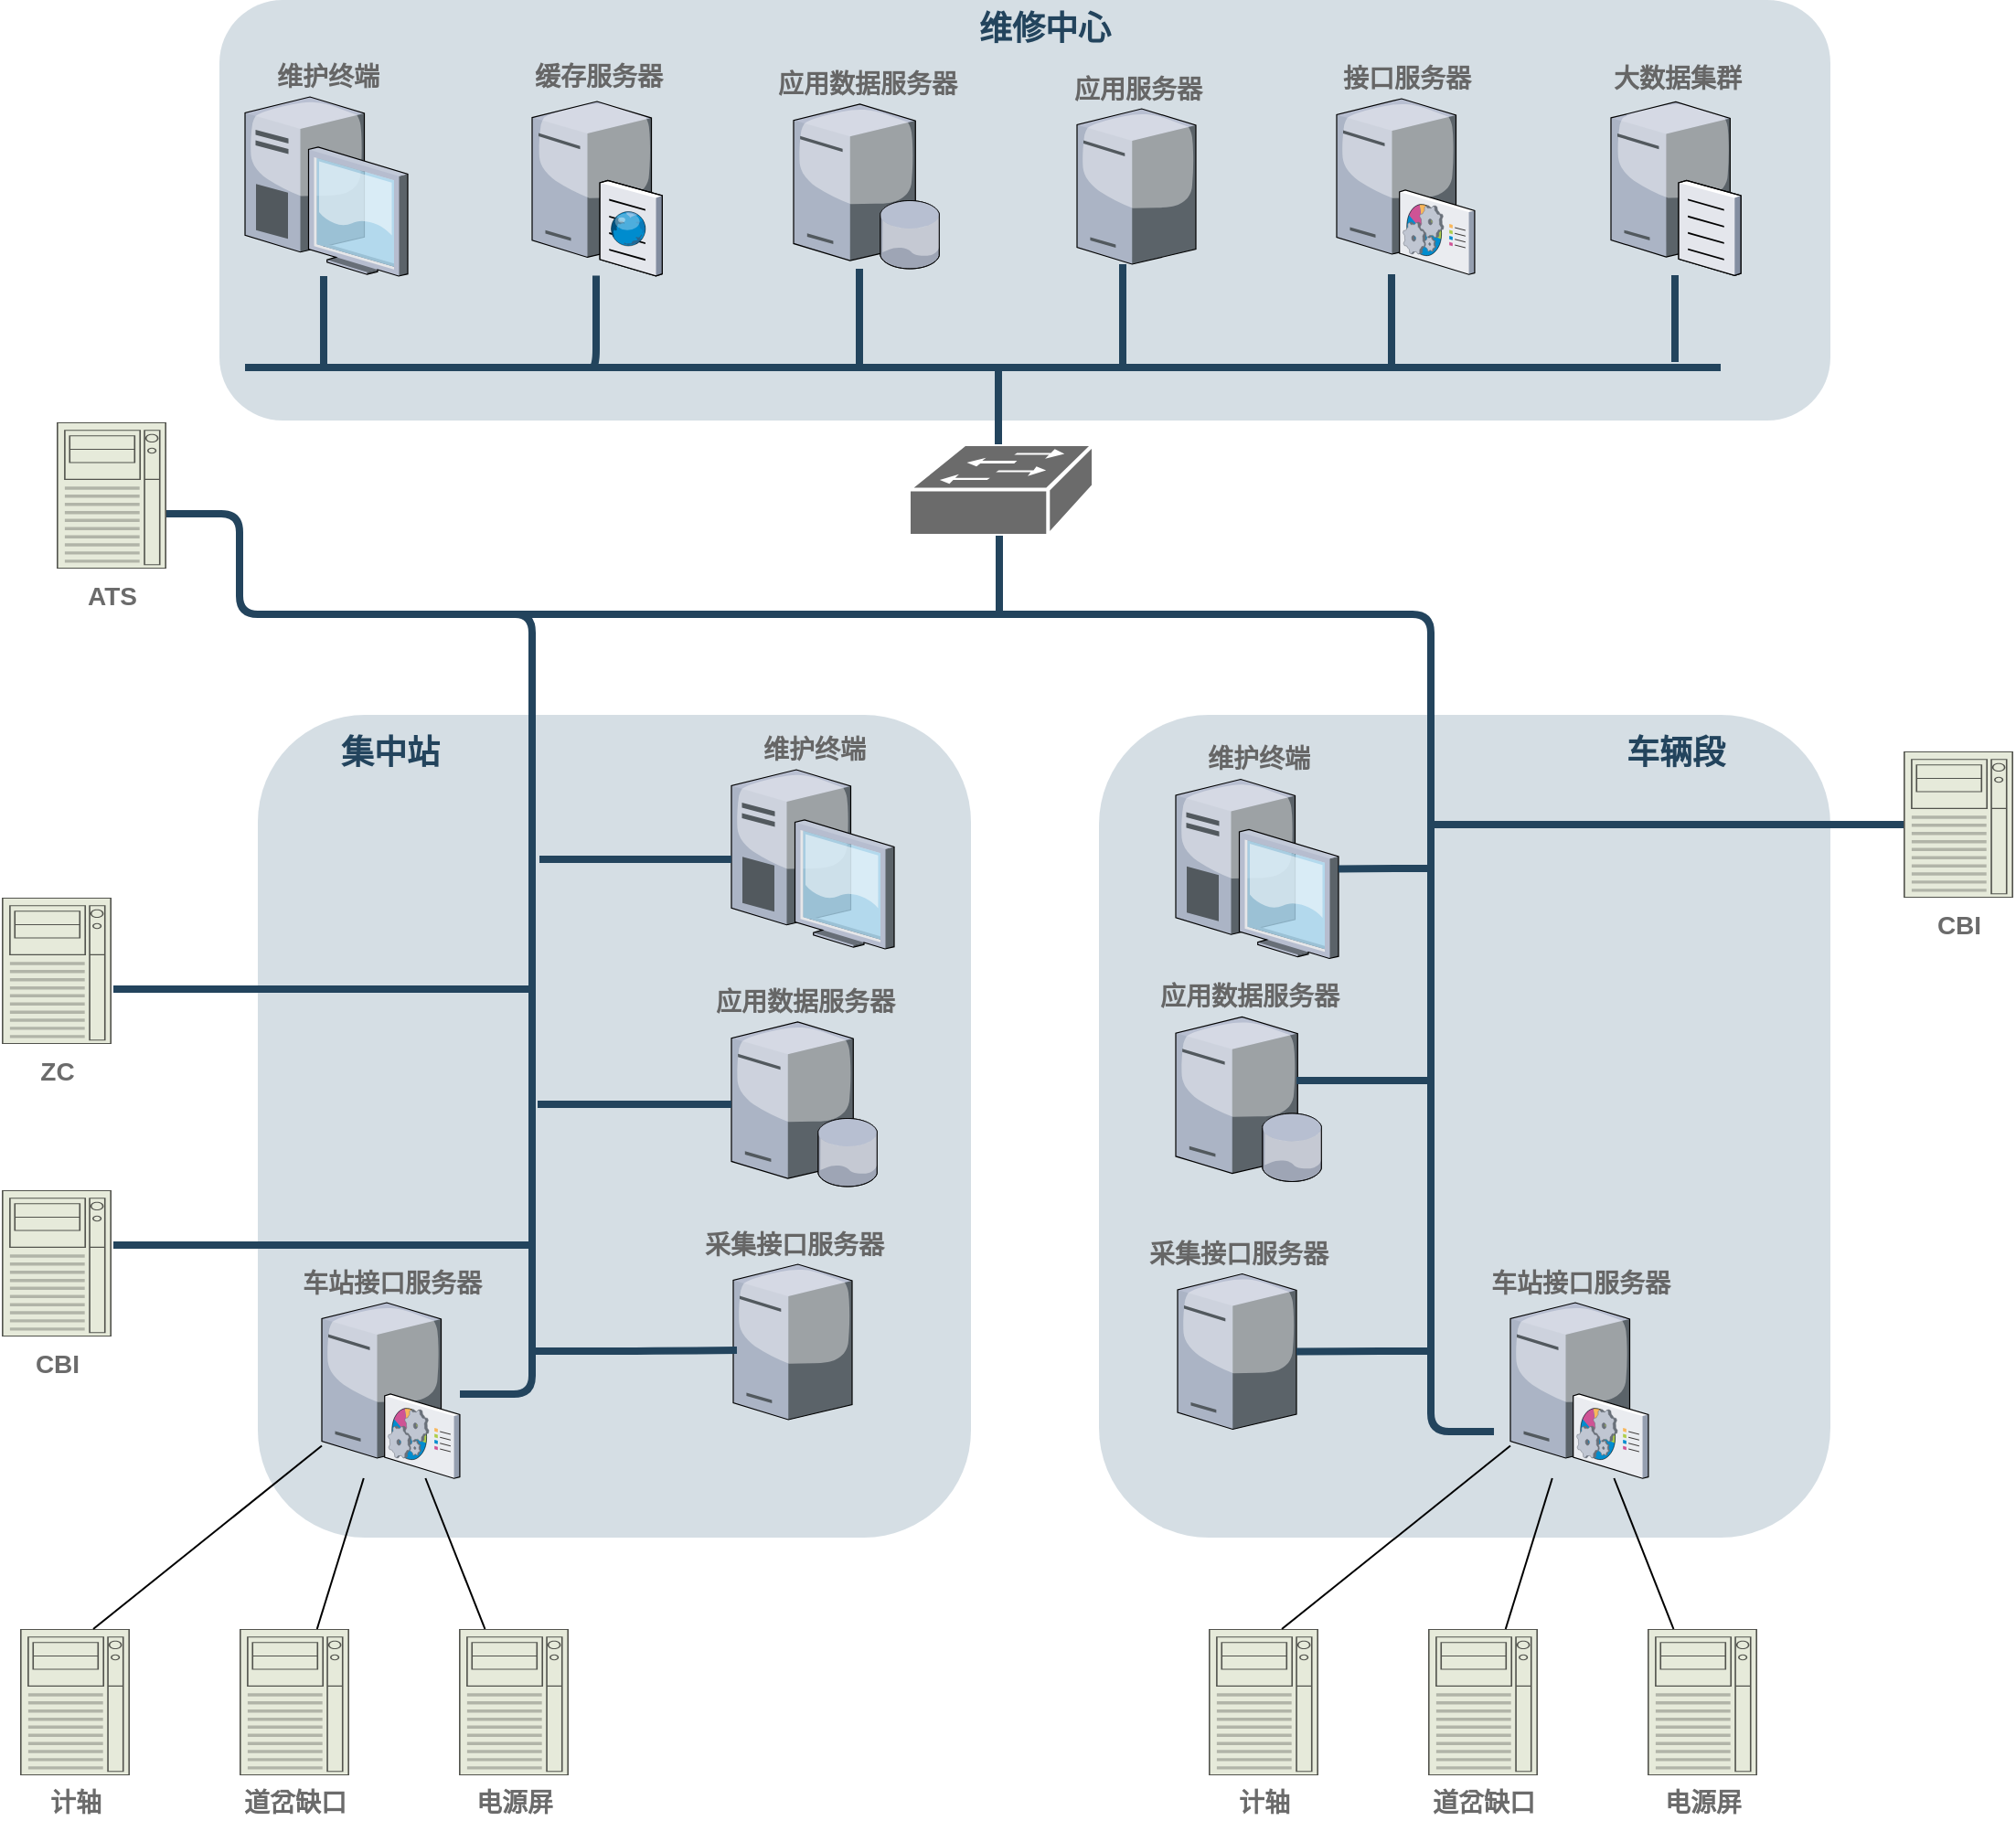 <mxfile version="22.1.18" type="github">
  <diagram id="6a731a19-8d31-9384-78a2-239565b7b9f0" name="Page-1">
    <mxGraphModel dx="2253" dy="738" grid="1" gridSize="10" guides="1" tooltips="1" connect="1" arrows="1" fold="1" page="1" pageScale="1" pageWidth="827" pageHeight="1169" background="none" math="0" shadow="0">
      <root>
        <mxCell id="0" />
        <mxCell id="1" parent="0" />
        <mxCell id="2095" value="" style="rounded=1;whiteSpace=wrap;html=1;strokeColor=none;fillColor=#BAC8D3;fontSize=24;fontColor=#23445D;align=center;opacity=60;" parent="1" vertex="1">
          <mxGeometry x="39" y="9" width="881" height="230" as="geometry" />
        </mxCell>
        <mxCell id="2107" value="" style="shape=mxgraph.cisco.switches.workgroup_switch;html=1;dashed=0;fillColor=#6B6B6B;strokeColor=#ffffff;strokeWidth=2;verticalLabelPosition=bottom;verticalAlign=top;fontFamily=Helvetica;fontSize=36;fontColor=#FFB366" parent="1" vertex="1">
          <mxGeometry x="416" y="252" width="101" height="50" as="geometry" />
        </mxCell>
        <mxCell id="2152" value="" style="line;html=1;strokeColor=#23445D;" parent="1" vertex="1">
          <mxGeometry x="53" y="205" width="807" height="10" as="geometry" />
        </mxCell>
        <mxCell id="2155" value="" style="edgeStyle=elbowEdgeStyle;elbow=horizontal;endArrow=none;html=1;strokeColor=#23445D;endFill=0;strokeWidth=4;rounded=1" parent="1" target="vkNKLQlULWIMrCskGfcK-2239" edge="1">
          <mxGeometry width="100" height="100" relative="1" as="geometry">
            <mxPoint x="533" y="210" as="sourcePoint" />
            <mxPoint x="533" y="157" as="targetPoint" />
          </mxGeometry>
        </mxCell>
        <mxCell id="2159" value="" style="edgeStyle=elbowEdgeStyle;elbow=horizontal;endArrow=none;html=1;strokeColor=#23445D;endFill=0;strokeWidth=4;rounded=1;" parent="1" target="vkNKLQlULWIMrCskGfcK-2234" edge="1">
          <mxGeometry width="100" height="100" relative="1" as="geometry">
            <mxPoint x="389" y="210" as="sourcePoint" />
            <mxPoint x="389" y="157" as="targetPoint" />
            <Array as="points">
              <mxPoint x="389" y="180" />
            </Array>
          </mxGeometry>
        </mxCell>
        <mxCell id="2160" value="" style="edgeStyle=elbowEdgeStyle;elbow=horizontal;endArrow=none;html=1;strokeColor=#23445D;endFill=0;strokeWidth=4;rounded=1;" parent="1" target="vkNKLQlULWIMrCskGfcK-2237" edge="1">
          <mxGeometry width="100" height="100" relative="1" as="geometry">
            <mxPoint x="240" y="210" as="sourcePoint" />
            <mxPoint x="245" y="157" as="targetPoint" />
            <Array as="points">
              <mxPoint x="245" y="180" />
            </Array>
          </mxGeometry>
        </mxCell>
        <mxCell id="2161" value="" style="edgeStyle=elbowEdgeStyle;elbow=horizontal;endArrow=none;html=1;strokeColor=#23445D;endFill=0;strokeWidth=4;rounded=1" parent="1" target="vkNKLQlULWIMrCskGfcK-2240" edge="1">
          <mxGeometry width="100" height="100" relative="1" as="geometry">
            <mxPoint x="96" y="210" as="sourcePoint" />
            <mxPoint x="96" y="157" as="targetPoint" />
          </mxGeometry>
        </mxCell>
        <mxCell id="2162" value="" style="edgeStyle=elbowEdgeStyle;elbow=horizontal;endArrow=none;html=1;strokeColor=#23445D;endFill=0;strokeWidth=4;rounded=1" parent="1" target="2107" edge="1">
          <mxGeometry width="100" height="100" relative="1" as="geometry">
            <mxPoint x="465" y="210" as="sourcePoint" />
            <mxPoint x="465" y="240" as="targetPoint" />
          </mxGeometry>
        </mxCell>
        <mxCell id="2163" value="" style="edgeStyle=elbowEdgeStyle;elbow=horizontal;endArrow=none;html=1;strokeColor=#23445D;endFill=0;strokeWidth=4;rounded=1" parent="1" source="2107" edge="1">
          <mxGeometry width="100" height="100" relative="1" as="geometry">
            <mxPoint x="465.0" y="303" as="sourcePoint" />
            <mxPoint x="465.278" y="345.083" as="targetPoint" />
          </mxGeometry>
        </mxCell>
        <mxCell id="2226" value="&lt;font color=&quot;#23445d&quot; style=&quot;font-size: 18px;&quot;&gt;维修中心&lt;/font&gt;" style="rounded=1;whiteSpace=wrap;html=1;strokeColor=none;fillColor=none;fontSize=18;fontColor=#742B21;align=center;fontStyle=1" parent="1" vertex="1">
          <mxGeometry x="377.5" y="15" width="225" height="19" as="geometry" />
        </mxCell>
        <mxCell id="chNrVIpnMzZten6UTjGX-2267" value="" style="edgeStyle=elbowEdgeStyle;elbow=horizontal;endArrow=none;html=1;strokeColor=#23445D;endFill=0;strokeWidth=4;rounded=1;" parent="1" target="vkNKLQlULWIMrCskGfcK-2236" edge="1">
          <mxGeometry width="100" height="100" relative="1" as="geometry">
            <mxPoint x="680" y="209" as="sourcePoint" />
            <mxPoint x="687" y="160" as="targetPoint" />
            <Array as="points">
              <mxPoint x="680" y="170" />
            </Array>
          </mxGeometry>
        </mxCell>
        <mxCell id="chNrVIpnMzZten6UTjGX-2269" value="" style="rounded=1;whiteSpace=wrap;html=1;strokeColor=none;fillColor=#BAC8D3;fontSize=24;fontColor=#23445D;align=right;opacity=60;labelPosition=left;verticalLabelPosition=top;verticalAlign=bottom;" parent="1" vertex="1">
          <mxGeometry x="60" y="400" width="390" height="450" as="geometry" />
        </mxCell>
        <mxCell id="vkNKLQlULWIMrCskGfcK-2234" value="应用数据服务器" style="verticalLabelPosition=top;sketch=0;aspect=fixed;html=1;verticalAlign=bottom;strokeColor=none;align=center;outlineConnect=0;shape=mxgraph.citrix.database_server;labelPosition=center;fontSize=14;fontStyle=1;fontColor=#666666;" vertex="1" parent="1">
          <mxGeometry x="353" y="66" width="80" height="90" as="geometry" />
        </mxCell>
        <mxCell id="vkNKLQlULWIMrCskGfcK-2235" value="大数据集群" style="verticalLabelPosition=top;sketch=0;aspect=fixed;html=1;verticalAlign=bottom;strokeColor=none;align=center;outlineConnect=0;shape=mxgraph.citrix.file_server;fontStyle=1;fontColor=#666666;labelPosition=center;fontSize=14;" vertex="1" parent="1">
          <mxGeometry x="800" y="62.5" width="71" height="97" as="geometry" />
        </mxCell>
        <mxCell id="vkNKLQlULWIMrCskGfcK-2236" value="接口服务器" style="verticalLabelPosition=top;sketch=0;aspect=fixed;html=1;verticalAlign=bottom;strokeColor=none;align=center;outlineConnect=0;shape=mxgraph.citrix.command_center;labelPosition=center;fontSize=14;fontStyle=1;fontColor=#666666;" vertex="1" parent="1">
          <mxGeometry x="650" y="63" width="75.5" height="96" as="geometry" />
        </mxCell>
        <mxCell id="vkNKLQlULWIMrCskGfcK-2237" value="缓存服务器" style="verticalLabelPosition=top;sketch=0;aspect=fixed;html=1;verticalAlign=bottom;strokeColor=none;align=center;outlineConnect=0;shape=mxgraph.citrix.cache_server;labelPosition=center;fontSize=14;fontStyle=1;fontColor=#666666;" vertex="1" parent="1">
          <mxGeometry x="210" y="62.25" width="71" height="97.5" as="geometry" />
        </mxCell>
        <mxCell id="vkNKLQlULWIMrCskGfcK-2239" value="应用服务器" style="verticalLabelPosition=top;sketch=0;aspect=fixed;html=1;verticalAlign=bottom;strokeColor=none;align=center;outlineConnect=0;shape=mxgraph.citrix.tower_server;fontSize=14;fontStyle=1;labelPosition=center;fontColor=#666666;" vertex="1" parent="1">
          <mxGeometry x="508" y="68.5" width="65" height="85" as="geometry" />
        </mxCell>
        <mxCell id="vkNKLQlULWIMrCskGfcK-2240" value="维护终端" style="verticalLabelPosition=top;sketch=0;aspect=fixed;html=1;verticalAlign=bottom;strokeColor=none;align=center;outlineConnect=0;shape=mxgraph.citrix.desktop;fontStyle=1;fontSize=14;labelPosition=center;fontColor=#666666;" vertex="1" parent="1">
          <mxGeometry x="53" y="62" width="89" height="98" as="geometry" />
        </mxCell>
        <mxCell id="vkNKLQlULWIMrCskGfcK-2241" value="" style="edgeStyle=elbowEdgeStyle;elbow=horizontal;endArrow=none;html=1;strokeColor=#23445D;endFill=0;strokeWidth=4;rounded=1;exitX=0.969;exitY=0.2;exitDx=0;exitDy=0;exitPerimeter=0;" edge="1" parent="1" source="2152" target="vkNKLQlULWIMrCskGfcK-2235">
          <mxGeometry width="100" height="100" relative="1" as="geometry">
            <mxPoint x="697" y="219" as="sourcePoint" />
            <mxPoint x="697" y="169" as="targetPoint" />
          </mxGeometry>
        </mxCell>
        <mxCell id="vkNKLQlULWIMrCskGfcK-2242" value="" style="edgeStyle=elbowEdgeStyle;elbow=horizontal;endArrow=none;html=1;strokeColor=#23445D;endFill=0;strokeWidth=4;rounded=1;exitX=0.167;exitY=0.3;exitDx=0;exitDy=0;exitPerimeter=0;" edge="1" parent="1">
          <mxGeometry width="100" height="100" relative="1" as="geometry">
            <mxPoint x="191.87" y="345" as="sourcePoint" />
            <mxPoint x="170.5" y="771.5" as="targetPoint" />
            <Array as="points">
              <mxPoint x="210" y="542" />
            </Array>
          </mxGeometry>
        </mxCell>
        <mxCell id="vkNKLQlULWIMrCskGfcK-2243" value="&lt;font color=&quot;#23445d&quot;&gt;集中站&lt;/font&gt;" style="rounded=1;whiteSpace=wrap;html=1;strokeColor=none;fillColor=none;fontSize=18;fontColor=#742B21;align=center;fontStyle=1" vertex="1" parent="1">
          <mxGeometry x="20.25" y="411" width="225" height="19" as="geometry" />
        </mxCell>
        <mxCell id="vkNKLQlULWIMrCskGfcK-2246" value="维护终端" style="verticalLabelPosition=top;sketch=0;aspect=fixed;html=1;verticalAlign=bottom;strokeColor=none;align=center;outlineConnect=0;shape=mxgraph.citrix.desktop;fontStyle=1;fontSize=14;labelPosition=center;fontColor=#666666;" vertex="1" parent="1">
          <mxGeometry x="319" y="430" width="89" height="98" as="geometry" />
        </mxCell>
        <mxCell id="vkNKLQlULWIMrCskGfcK-2248" value="" style="edgeStyle=elbowEdgeStyle;elbow=horizontal;endArrow=none;html=1;strokeColor=#23445D;endFill=0;strokeWidth=4;rounded=1" edge="1" parent="1" target="vkNKLQlULWIMrCskGfcK-2246">
          <mxGeometry width="100" height="100" relative="1" as="geometry">
            <mxPoint x="214" y="479" as="sourcePoint" />
            <mxPoint x="315" y="474" as="targetPoint" />
          </mxGeometry>
        </mxCell>
        <mxCell id="vkNKLQlULWIMrCskGfcK-2249" value="应用数据服务器" style="verticalLabelPosition=top;sketch=0;aspect=fixed;html=1;verticalAlign=bottom;strokeColor=none;align=center;outlineConnect=0;shape=mxgraph.citrix.database_server;labelPosition=center;fontSize=14;fontStyle=1;fontColor=#666666;" vertex="1" parent="1">
          <mxGeometry x="319" y="568" width="80" height="90" as="geometry" />
        </mxCell>
        <mxCell id="vkNKLQlULWIMrCskGfcK-2250" value="" style="edgeStyle=elbowEdgeStyle;elbow=horizontal;endArrow=none;html=1;strokeColor=#23445D;endFill=0;strokeWidth=4;rounded=1" edge="1" parent="1" target="vkNKLQlULWIMrCskGfcK-2249">
          <mxGeometry width="100" height="100" relative="1" as="geometry">
            <mxPoint x="213" y="613" as="sourcePoint" />
            <mxPoint x="320" y="616" as="targetPoint" />
            <Array as="points" />
          </mxGeometry>
        </mxCell>
        <mxCell id="vkNKLQlULWIMrCskGfcK-2251" value="采集接口服务器" style="verticalLabelPosition=top;sketch=0;aspect=fixed;html=1;verticalAlign=bottom;strokeColor=none;align=center;outlineConnect=0;shape=mxgraph.citrix.tower_server;fontSize=14;fontStyle=1;labelPosition=center;fontColor=#666666;" vertex="1" parent="1">
          <mxGeometry x="320" y="700.5" width="65" height="85" as="geometry" />
        </mxCell>
        <mxCell id="vkNKLQlULWIMrCskGfcK-2252" value="" style="edgeStyle=elbowEdgeStyle;elbow=horizontal;endArrow=none;html=1;strokeColor=#23445D;endFill=0;strokeWidth=4;rounded=1" edge="1" parent="1">
          <mxGeometry width="100" height="100" relative="1" as="geometry">
            <mxPoint x="211" y="748" as="sourcePoint" />
            <mxPoint x="322" y="747.5" as="targetPoint" />
          </mxGeometry>
        </mxCell>
        <mxCell id="vkNKLQlULWIMrCskGfcK-2254" value="车站接口服务器" style="verticalLabelPosition=top;sketch=0;aspect=fixed;html=1;verticalAlign=bottom;strokeColor=none;align=center;outlineConnect=0;shape=mxgraph.citrix.command_center;labelPosition=center;fontSize=14;fontStyle=1;fontColor=#666666;" vertex="1" parent="1">
          <mxGeometry x="95" y="721.5" width="75.5" height="96" as="geometry" />
        </mxCell>
        <mxCell id="vkNKLQlULWIMrCskGfcK-2256" value="计轴" style="strokeColor=#666666;html=1;verticalLabelPosition=bottom;labelBackgroundColor=#ffffff;verticalAlign=top;outlineConnect=0;shadow=0;dashed=0;shape=mxgraph.rack.general.server_2;fillColor=#e6eada;fontSize=14;fontStyle=1;fontColor=#6B6B6B;" vertex="1" parent="1">
          <mxGeometry x="-70" y="900" width="60" height="80" as="geometry" />
        </mxCell>
        <mxCell id="vkNKLQlULWIMrCskGfcK-2257" value="道岔缺口" style="strokeColor=#666666;html=1;verticalLabelPosition=bottom;labelBackgroundColor=#ffffff;verticalAlign=top;outlineConnect=0;shadow=0;dashed=0;shape=mxgraph.rack.general.server_2;fillColor=#e6eada;fontSize=14;fontStyle=1;fontColor=#6B6B6B;" vertex="1" parent="1">
          <mxGeometry x="50" y="900" width="60" height="80" as="geometry" />
        </mxCell>
        <mxCell id="vkNKLQlULWIMrCskGfcK-2258" value="电源屏" style="strokeColor=#666666;html=1;verticalLabelPosition=bottom;labelBackgroundColor=#ffffff;verticalAlign=top;outlineConnect=0;shadow=0;dashed=0;shape=mxgraph.rack.general.server_2;fillColor=#e6eada;fontSize=14;fontStyle=1;fontColor=#6B6B6B;" vertex="1" parent="1">
          <mxGeometry x="170" y="900" width="60" height="80" as="geometry" />
        </mxCell>
        <mxCell id="vkNKLQlULWIMrCskGfcK-2264" value="" style="endArrow=none;html=1;rounded=0;" edge="1" parent="1" target="vkNKLQlULWIMrCskGfcK-2254">
          <mxGeometry width="50" height="50" relative="1" as="geometry">
            <mxPoint x="-30" y="900" as="sourcePoint" />
            <mxPoint x="20" y="850" as="targetPoint" />
          </mxGeometry>
        </mxCell>
        <mxCell id="vkNKLQlULWIMrCskGfcK-2265" value="" style="endArrow=none;html=1;rounded=0;" edge="1" parent="1" source="vkNKLQlULWIMrCskGfcK-2257" target="vkNKLQlULWIMrCskGfcK-2254">
          <mxGeometry width="50" height="50" relative="1" as="geometry">
            <mxPoint x="-20" y="910" as="sourcePoint" />
            <mxPoint x="105" y="810" as="targetPoint" />
          </mxGeometry>
        </mxCell>
        <mxCell id="vkNKLQlULWIMrCskGfcK-2266" value="" style="endArrow=none;html=1;rounded=0;" edge="1" parent="1" source="vkNKLQlULWIMrCskGfcK-2258" target="vkNKLQlULWIMrCskGfcK-2254">
          <mxGeometry width="50" height="50" relative="1" as="geometry">
            <mxPoint x="-10" y="920" as="sourcePoint" />
            <mxPoint x="115" y="820" as="targetPoint" />
          </mxGeometry>
        </mxCell>
        <mxCell id="vkNKLQlULWIMrCskGfcK-2267" value="ZC" style="strokeColor=#666666;html=1;verticalLabelPosition=bottom;labelBackgroundColor=#ffffff;verticalAlign=top;outlineConnect=0;shadow=0;dashed=0;shape=mxgraph.rack.general.server_2;fillColor=#e6eada;fontSize=14;fontStyle=1;fontColor=#6B6B6B;" vertex="1" parent="1">
          <mxGeometry x="-80" y="500" width="60" height="80" as="geometry" />
        </mxCell>
        <mxCell id="vkNKLQlULWIMrCskGfcK-2268" value="CBI" style="strokeColor=#666666;html=1;verticalLabelPosition=bottom;labelBackgroundColor=#ffffff;verticalAlign=top;outlineConnect=0;shadow=0;dashed=0;shape=mxgraph.rack.general.server_2;fillColor=#e6eada;fontSize=14;fontStyle=1;fontColor=#6B6B6B;" vertex="1" parent="1">
          <mxGeometry x="-80" y="660" width="60" height="80" as="geometry" />
        </mxCell>
        <mxCell id="vkNKLQlULWIMrCskGfcK-2270" value="" style="edgeStyle=elbowEdgeStyle;elbow=horizontal;endArrow=none;html=1;strokeColor=#23445D;endFill=0;strokeWidth=4;rounded=1" edge="1" parent="1">
          <mxGeometry width="100" height="100" relative="1" as="geometry">
            <mxPoint x="-19" y="550" as="sourcePoint" />
            <mxPoint x="211" y="550" as="targetPoint" />
          </mxGeometry>
        </mxCell>
        <mxCell id="vkNKLQlULWIMrCskGfcK-2271" value="" style="edgeStyle=elbowEdgeStyle;elbow=horizontal;endArrow=none;html=1;strokeColor=#23445D;endFill=0;strokeWidth=4;rounded=1" edge="1" parent="1">
          <mxGeometry width="100" height="100" relative="1" as="geometry">
            <mxPoint x="-19" y="690" as="sourcePoint" />
            <mxPoint x="211" y="690" as="targetPoint" />
          </mxGeometry>
        </mxCell>
        <mxCell id="vkNKLQlULWIMrCskGfcK-2272" value="" style="rounded=1;whiteSpace=wrap;html=1;strokeColor=none;fillColor=#BAC8D3;fontSize=24;fontColor=#23445D;align=right;opacity=60;labelPosition=left;verticalLabelPosition=top;verticalAlign=bottom;" vertex="1" parent="1">
          <mxGeometry x="520" y="400" width="400" height="450" as="geometry" />
        </mxCell>
        <mxCell id="vkNKLQlULWIMrCskGfcK-2273" value="" style="edgeStyle=elbowEdgeStyle;elbow=horizontal;endArrow=none;html=1;strokeColor=#23445D;endFill=0;strokeWidth=4;rounded=1;entryX=-0.066;entryY=0.734;entryDx=0;entryDy=0;entryPerimeter=0;" edge="1" parent="1">
          <mxGeometry width="100" height="100" relative="1" as="geometry">
            <mxPoint x="667" y="345" as="sourcePoint" />
            <mxPoint x="736.017" y="791.964" as="targetPoint" />
          </mxGeometry>
        </mxCell>
        <mxCell id="vkNKLQlULWIMrCskGfcK-2274" value="&lt;font color=&quot;#23445d&quot;&gt;车辆段&lt;/font&gt;" style="rounded=1;whiteSpace=wrap;html=1;strokeColor=none;fillColor=none;fontSize=18;fontColor=#742B21;align=center;fontStyle=1" vertex="1" parent="1">
          <mxGeometry x="723" y="411" width="225" height="19" as="geometry" />
        </mxCell>
        <mxCell id="vkNKLQlULWIMrCskGfcK-2275" value="维护终端" style="verticalLabelPosition=top;sketch=0;aspect=fixed;html=1;verticalAlign=bottom;strokeColor=none;align=center;outlineConnect=0;shape=mxgraph.citrix.desktop;fontStyle=1;fontSize=14;labelPosition=center;fontColor=#666666;" vertex="1" parent="1">
          <mxGeometry x="562" y="435.25" width="89" height="98" as="geometry" />
        </mxCell>
        <mxCell id="vkNKLQlULWIMrCskGfcK-2276" value="" style="edgeStyle=elbowEdgeStyle;elbow=horizontal;endArrow=none;html=1;strokeColor=#23445D;endFill=0;strokeWidth=4;rounded=1" edge="1" parent="1" target="vkNKLQlULWIMrCskGfcK-2275">
          <mxGeometry width="100" height="100" relative="1" as="geometry">
            <mxPoint x="700" y="484" as="sourcePoint" />
            <mxPoint x="784" y="454" as="targetPoint" />
          </mxGeometry>
        </mxCell>
        <mxCell id="vkNKLQlULWIMrCskGfcK-2277" value="应用数据服务器" style="verticalLabelPosition=top;sketch=0;aspect=fixed;html=1;verticalAlign=bottom;strokeColor=none;align=center;outlineConnect=0;shape=mxgraph.citrix.database_server;labelPosition=center;fontSize=14;fontStyle=1;fontColor=#666666;" vertex="1" parent="1">
          <mxGeometry x="562" y="565.25" width="80" height="90" as="geometry" />
        </mxCell>
        <mxCell id="vkNKLQlULWIMrCskGfcK-2279" value="采集接口服务器" style="verticalLabelPosition=top;sketch=0;aspect=fixed;html=1;verticalAlign=bottom;strokeColor=none;align=center;outlineConnect=0;shape=mxgraph.citrix.tower_server;fontSize=14;fontStyle=1;labelPosition=center;fontColor=#666666;" vertex="1" parent="1">
          <mxGeometry x="563" y="705.75" width="65" height="85" as="geometry" />
        </mxCell>
        <mxCell id="vkNKLQlULWIMrCskGfcK-2280" value="" style="edgeStyle=elbowEdgeStyle;elbow=horizontal;endArrow=none;html=1;strokeColor=#23445D;endFill=0;strokeWidth=4;rounded=1" edge="1" parent="1" target="vkNKLQlULWIMrCskGfcK-2279">
          <mxGeometry width="100" height="100" relative="1" as="geometry">
            <mxPoint x="700" y="748" as="sourcePoint" />
            <mxPoint x="791" y="727.5" as="targetPoint" />
          </mxGeometry>
        </mxCell>
        <mxCell id="vkNKLQlULWIMrCskGfcK-2281" value="车站接口服务器" style="verticalLabelPosition=top;sketch=0;aspect=fixed;html=1;verticalAlign=bottom;strokeColor=none;align=center;outlineConnect=0;shape=mxgraph.citrix.command_center;labelPosition=center;fontSize=14;fontStyle=1;fontColor=#666666;" vertex="1" parent="1">
          <mxGeometry x="745" y="721.5" width="75.5" height="96" as="geometry" />
        </mxCell>
        <mxCell id="vkNKLQlULWIMrCskGfcK-2282" value="计轴" style="strokeColor=#666666;html=1;verticalLabelPosition=bottom;labelBackgroundColor=#ffffff;verticalAlign=top;outlineConnect=0;shadow=0;dashed=0;shape=mxgraph.rack.general.server_2;fillColor=#e6eada;fontSize=14;fontStyle=1;fontColor=#6B6B6B;" vertex="1" parent="1">
          <mxGeometry x="580" y="900" width="60" height="80" as="geometry" />
        </mxCell>
        <mxCell id="vkNKLQlULWIMrCskGfcK-2283" value="道岔缺口" style="strokeColor=#666666;html=1;verticalLabelPosition=bottom;labelBackgroundColor=#ffffff;verticalAlign=top;outlineConnect=0;shadow=0;dashed=0;shape=mxgraph.rack.general.server_2;fillColor=#e6eada;fontSize=14;fontStyle=1;fontColor=#6B6B6B;" vertex="1" parent="1">
          <mxGeometry x="700" y="900" width="60" height="80" as="geometry" />
        </mxCell>
        <mxCell id="vkNKLQlULWIMrCskGfcK-2284" value="电源屏" style="strokeColor=#666666;html=1;verticalLabelPosition=bottom;labelBackgroundColor=#ffffff;verticalAlign=top;outlineConnect=0;shadow=0;dashed=0;shape=mxgraph.rack.general.server_2;fillColor=#e6eada;fontSize=14;fontStyle=1;fontColor=#6B6B6B;" vertex="1" parent="1">
          <mxGeometry x="820" y="900" width="60" height="80" as="geometry" />
        </mxCell>
        <mxCell id="vkNKLQlULWIMrCskGfcK-2285" value="" style="endArrow=none;html=1;rounded=0;" edge="1" parent="1" target="vkNKLQlULWIMrCskGfcK-2281">
          <mxGeometry width="50" height="50" relative="1" as="geometry">
            <mxPoint x="620" y="900" as="sourcePoint" />
            <mxPoint x="670" y="850" as="targetPoint" />
          </mxGeometry>
        </mxCell>
        <mxCell id="vkNKLQlULWIMrCskGfcK-2286" value="" style="endArrow=none;html=1;rounded=0;" edge="1" parent="1" source="vkNKLQlULWIMrCskGfcK-2283" target="vkNKLQlULWIMrCskGfcK-2281">
          <mxGeometry width="50" height="50" relative="1" as="geometry">
            <mxPoint x="630" y="910" as="sourcePoint" />
            <mxPoint x="755" y="810" as="targetPoint" />
          </mxGeometry>
        </mxCell>
        <mxCell id="vkNKLQlULWIMrCskGfcK-2287" value="" style="endArrow=none;html=1;rounded=0;" edge="1" parent="1" source="vkNKLQlULWIMrCskGfcK-2284" target="vkNKLQlULWIMrCskGfcK-2281">
          <mxGeometry width="50" height="50" relative="1" as="geometry">
            <mxPoint x="640" y="920" as="sourcePoint" />
            <mxPoint x="765" y="820" as="targetPoint" />
          </mxGeometry>
        </mxCell>
        <mxCell id="vkNKLQlULWIMrCskGfcK-2289" value="CBI" style="strokeColor=#666666;html=1;verticalLabelPosition=bottom;labelBackgroundColor=#ffffff;verticalAlign=top;outlineConnect=0;shadow=0;dashed=0;shape=mxgraph.rack.general.server_2;fillColor=#e6eada;fontSize=14;fontStyle=1;fontColor=#6B6B6B;" vertex="1" parent="1">
          <mxGeometry x="960" y="420" width="60" height="80" as="geometry" />
        </mxCell>
        <mxCell id="vkNKLQlULWIMrCskGfcK-2290" value="" style="edgeStyle=elbowEdgeStyle;elbow=horizontal;endArrow=none;html=1;strokeColor=#23445D;endFill=0;strokeWidth=4;rounded=1" edge="1" parent="1" target="vkNKLQlULWIMrCskGfcK-2289">
          <mxGeometry width="100" height="100" relative="1" as="geometry">
            <mxPoint x="700" y="460" as="sourcePoint" />
            <mxPoint x="913" y="460" as="targetPoint" />
          </mxGeometry>
        </mxCell>
        <mxCell id="2154" value="" style="line;html=1;strokeColor=#23445D;" parent="1" vertex="1">
          <mxGeometry x="90" y="340" width="600" height="10" as="geometry" />
        </mxCell>
        <mxCell id="vkNKLQlULWIMrCskGfcK-2295" value="" style="edgeStyle=elbowEdgeStyle;elbow=horizontal;endArrow=none;html=1;strokeColor=#23445D;endFill=0;strokeWidth=4;rounded=1" edge="1" parent="1">
          <mxGeometry width="100" height="100" relative="1" as="geometry">
            <mxPoint x="700" y="600" as="sourcePoint" />
            <mxPoint x="628" y="600" as="targetPoint" />
          </mxGeometry>
        </mxCell>
        <mxCell id="vkNKLQlULWIMrCskGfcK-2296" value="ATS" style="strokeColor=#666666;html=1;verticalLabelPosition=bottom;labelBackgroundColor=#ffffff;verticalAlign=top;outlineConnect=0;shadow=0;dashed=0;shape=mxgraph.rack.general.server_2;fillColor=#e6eada;fontSize=14;fontStyle=1;fontColor=#6B6B6B;" vertex="1" parent="1">
          <mxGeometry x="-50" y="240" width="60" height="80" as="geometry" />
        </mxCell>
        <mxCell id="vkNKLQlULWIMrCskGfcK-2297" value="" style="edgeStyle=elbowEdgeStyle;elbow=horizontal;endArrow=none;html=1;strokeColor=#23445D;endFill=0;strokeWidth=4;rounded=1" edge="1" parent="1" target="2154">
          <mxGeometry width="100" height="100" relative="1" as="geometry">
            <mxPoint x="10" y="290" as="sourcePoint" />
            <mxPoint x="115" y="290" as="targetPoint" />
          </mxGeometry>
        </mxCell>
      </root>
    </mxGraphModel>
  </diagram>
</mxfile>
